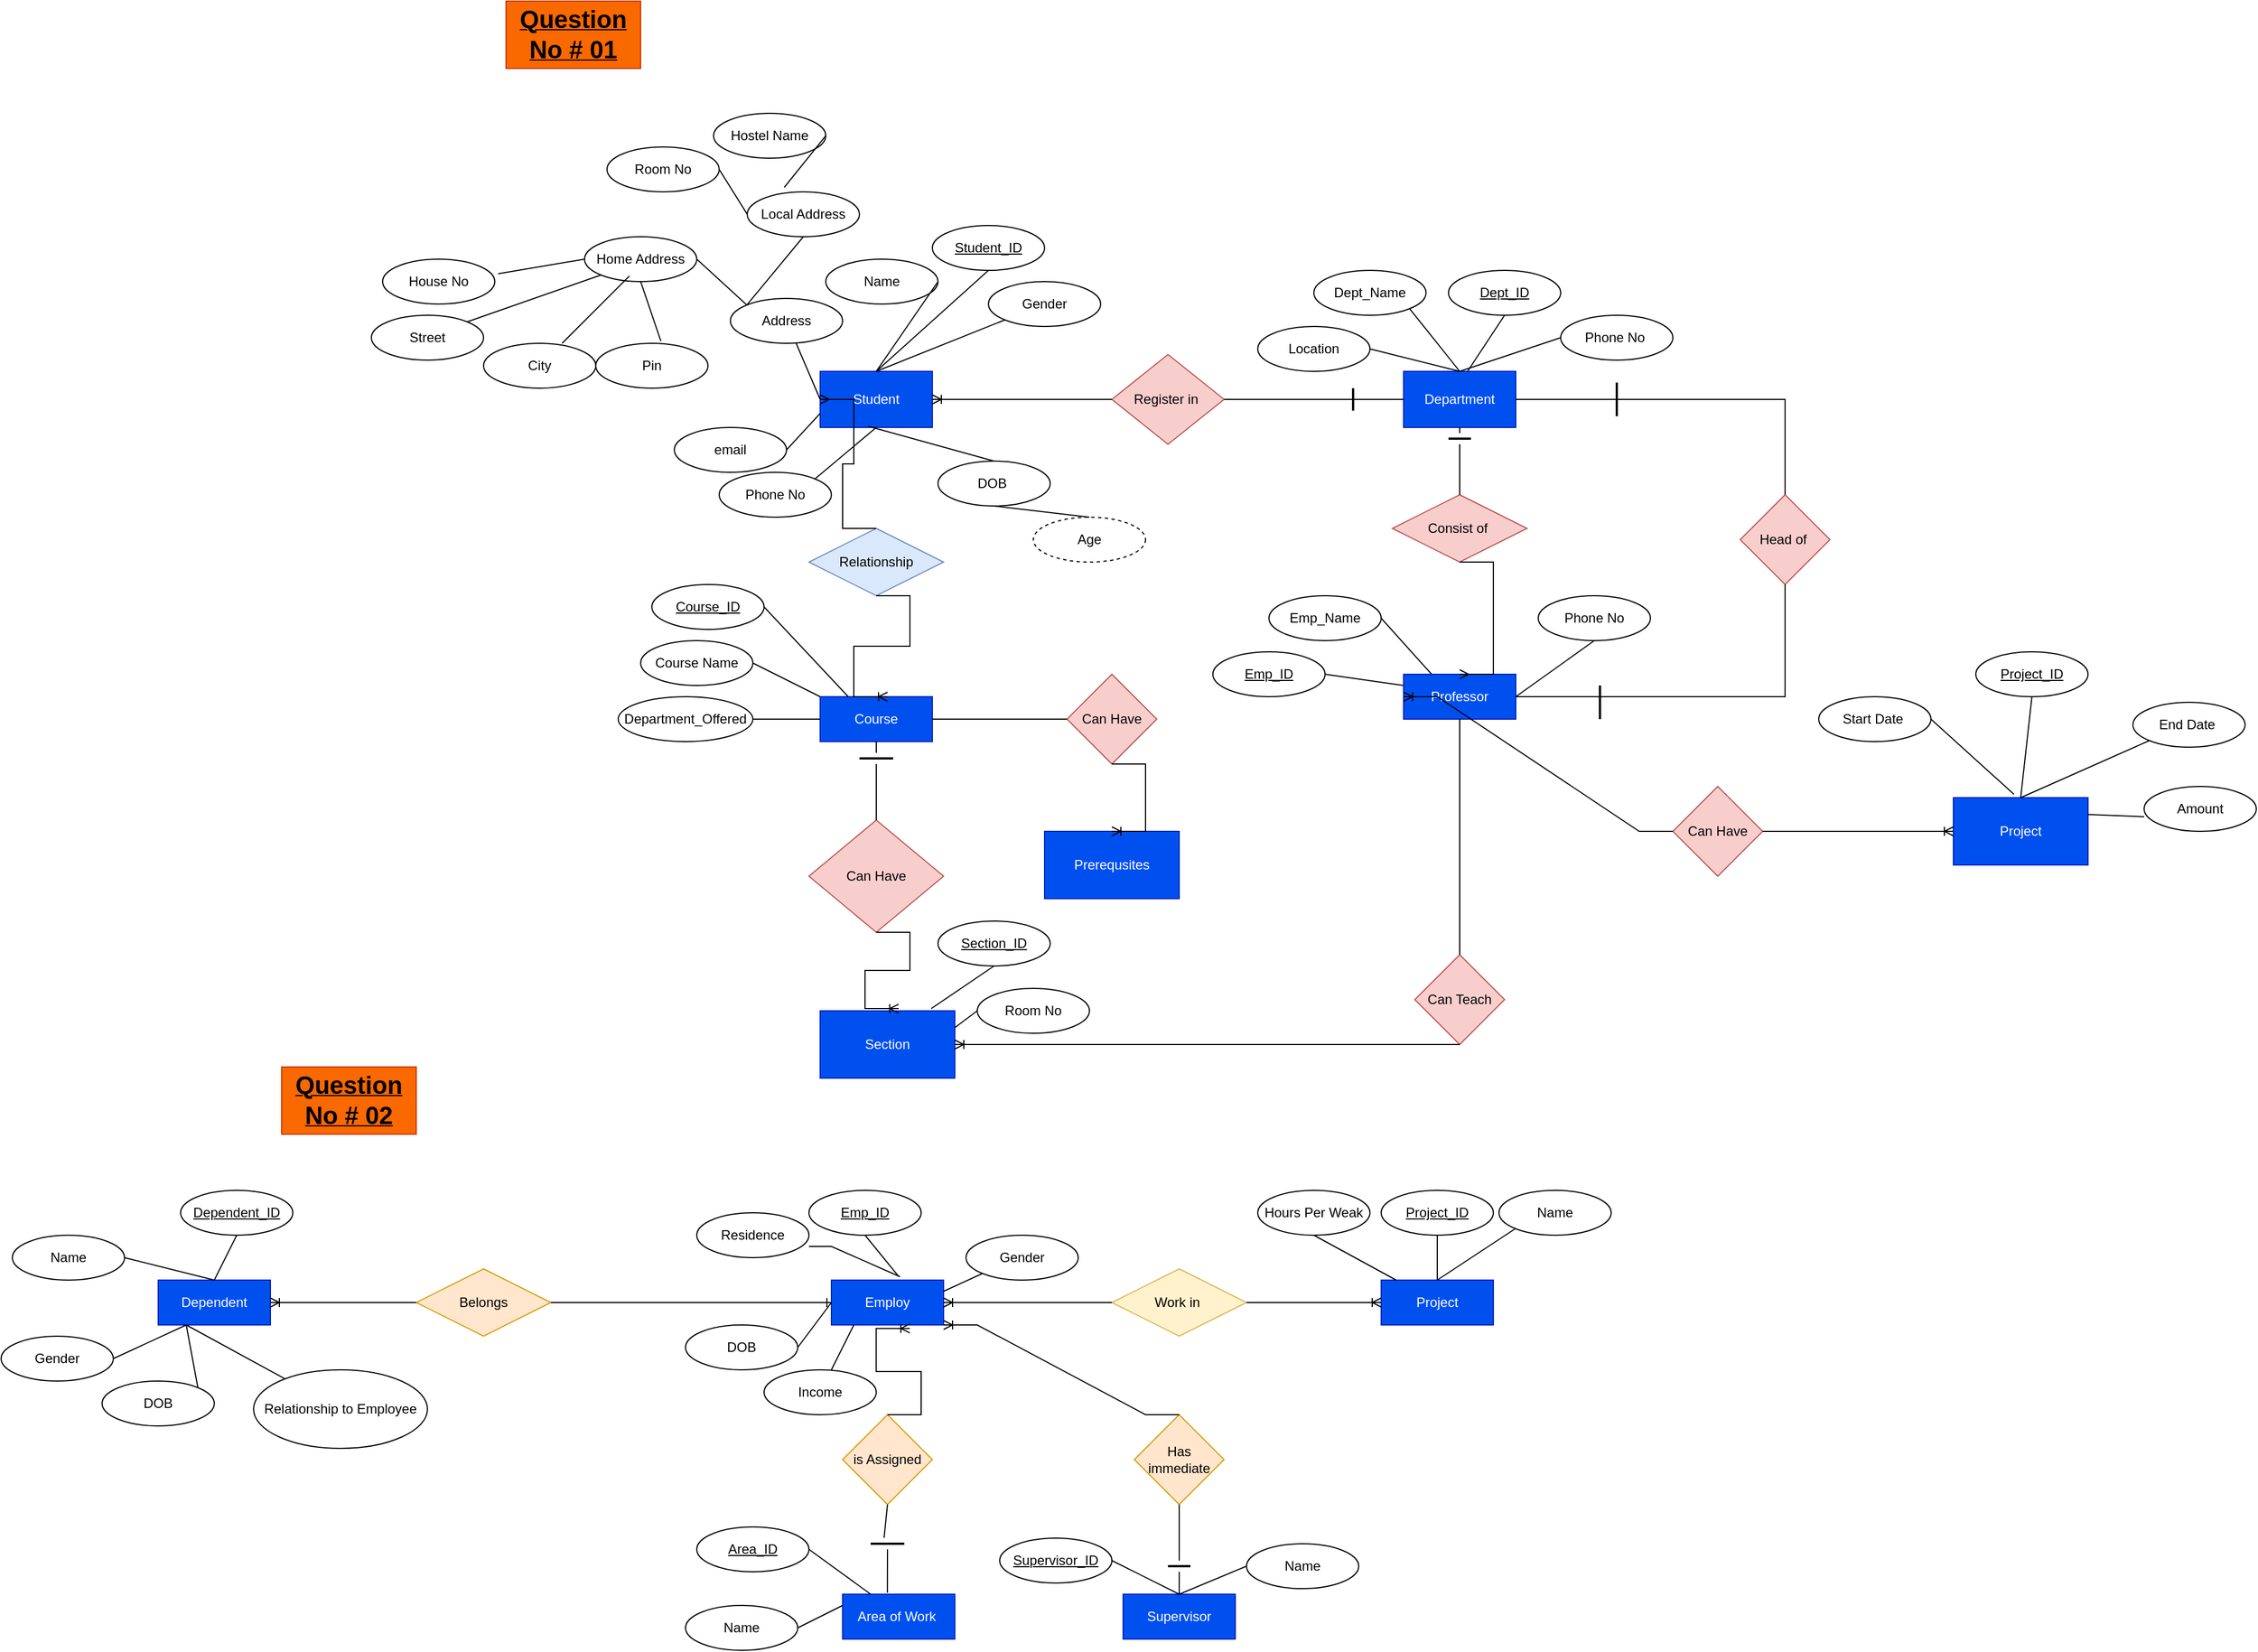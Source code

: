 <mxfile version="24.0.4" type="device">
  <diagram name="Page-1" id="zuoflNrFZ7apGyWUZZ2N">
    <mxGraphModel dx="3482" dy="2280" grid="1" gridSize="10" guides="1" tooltips="1" connect="1" arrows="1" fold="1" page="1" pageScale="1" pageWidth="850" pageHeight="1100" math="0" shadow="0">
      <root>
        <mxCell id="0" />
        <mxCell id="1" parent="0" />
        <mxCell id="QNxF9Y5TahNW1WKbqhld-34" value="Student" style="html=1;dashed=0;whiteSpace=wrap;fillColor=#0050ef;fontColor=#ffffff;strokeColor=#001DBC;" vertex="1" parent="1">
          <mxGeometry x="80" y="190" width="100" height="50" as="geometry" />
        </mxCell>
        <mxCell id="QNxF9Y5TahNW1WKbqhld-35" value="Register in&amp;nbsp;" style="shape=rhombus;html=1;dashed=0;whiteSpace=wrap;perimeter=rhombusPerimeter;fillColor=#f8cecc;strokeColor=#b85450;" vertex="1" parent="1">
          <mxGeometry x="340" y="175" width="100" height="80" as="geometry" />
        </mxCell>
        <mxCell id="QNxF9Y5TahNW1WKbqhld-36" value="Department" style="html=1;dashed=0;whiteSpace=wrap;fillColor=#0050ef;fontColor=#ffffff;strokeColor=#001DBC;" vertex="1" parent="1">
          <mxGeometry x="600" y="190" width="100" height="50" as="geometry" />
        </mxCell>
        <mxCell id="QNxF9Y5TahNW1WKbqhld-40" value="" style="endArrow=none;html=1;rounded=0;exitX=1;exitY=0.5;exitDx=0;exitDy=0;entryX=0;entryY=0.5;entryDx=0;entryDy=0;" edge="1" parent="1" source="QNxF9Y5TahNW1WKbqhld-35" target="QNxF9Y5TahNW1WKbqhld-36">
          <mxGeometry width="50" height="50" relative="1" as="geometry">
            <mxPoint x="400" y="310" as="sourcePoint" />
            <mxPoint x="450" y="260" as="targetPoint" />
          </mxGeometry>
        </mxCell>
        <mxCell id="QNxF9Y5TahNW1WKbqhld-46" value="" style="line;strokeWidth=2;direction=south;html=1;" vertex="1" parent="1">
          <mxGeometry x="550" y="205" width="10" height="20" as="geometry" />
        </mxCell>
        <mxCell id="QNxF9Y5TahNW1WKbqhld-50" value="Student_ID" style="ellipse;whiteSpace=wrap;html=1;align=center;fontStyle=4;" vertex="1" parent="1">
          <mxGeometry x="180" y="60" width="100" height="40" as="geometry" />
        </mxCell>
        <mxCell id="QNxF9Y5TahNW1WKbqhld-51" value="Dept_ID" style="ellipse;whiteSpace=wrap;html=1;align=center;fontStyle=4;" vertex="1" parent="1">
          <mxGeometry x="640" y="100" width="100" height="40" as="geometry" />
        </mxCell>
        <mxCell id="QNxF9Y5TahNW1WKbqhld-52" value="Name" style="ellipse;whiteSpace=wrap;html=1;align=center;" vertex="1" parent="1">
          <mxGeometry x="85" y="90" width="100" height="40" as="geometry" />
        </mxCell>
        <mxCell id="QNxF9Y5TahNW1WKbqhld-53" value="Gender" style="ellipse;whiteSpace=wrap;html=1;align=center;" vertex="1" parent="1">
          <mxGeometry x="230" y="110" width="100" height="40" as="geometry" />
        </mxCell>
        <mxCell id="QNxF9Y5TahNW1WKbqhld-54" value="DOB&amp;nbsp;" style="ellipse;whiteSpace=wrap;html=1;align=center;" vertex="1" parent="1">
          <mxGeometry x="185" y="270" width="100" height="40" as="geometry" />
        </mxCell>
        <mxCell id="QNxF9Y5TahNW1WKbqhld-55" value="Phone No" style="ellipse;whiteSpace=wrap;html=1;align=center;" vertex="1" parent="1">
          <mxGeometry x="-10" y="280" width="100" height="40" as="geometry" />
        </mxCell>
        <mxCell id="QNxF9Y5TahNW1WKbqhld-56" value="Age" style="ellipse;whiteSpace=wrap;html=1;align=center;dashed=1;" vertex="1" parent="1">
          <mxGeometry x="270" y="320" width="100" height="40" as="geometry" />
        </mxCell>
        <mxCell id="QNxF9Y5TahNW1WKbqhld-57" value="email" style="ellipse;whiteSpace=wrap;html=1;align=center;" vertex="1" parent="1">
          <mxGeometry x="-50" y="240" width="100" height="40" as="geometry" />
        </mxCell>
        <mxCell id="QNxF9Y5TahNW1WKbqhld-58" value="Address" style="ellipse;whiteSpace=wrap;html=1;align=center;" vertex="1" parent="1">
          <mxGeometry y="125" width="100" height="40" as="geometry" />
        </mxCell>
        <mxCell id="QNxF9Y5TahNW1WKbqhld-59" value="Home Address" style="ellipse;whiteSpace=wrap;html=1;align=center;" vertex="1" parent="1">
          <mxGeometry x="-130" y="70" width="100" height="40" as="geometry" />
        </mxCell>
        <mxCell id="QNxF9Y5TahNW1WKbqhld-60" value="Local Address" style="ellipse;whiteSpace=wrap;html=1;align=center;" vertex="1" parent="1">
          <mxGeometry x="15" y="30" width="100" height="40" as="geometry" />
        </mxCell>
        <mxCell id="QNxF9Y5TahNW1WKbqhld-61" value="Room No" style="ellipse;whiteSpace=wrap;html=1;align=center;" vertex="1" parent="1">
          <mxGeometry x="-110" y="-10" width="100" height="40" as="geometry" />
        </mxCell>
        <mxCell id="QNxF9Y5TahNW1WKbqhld-62" value="Hostel Name" style="ellipse;whiteSpace=wrap;html=1;align=center;" vertex="1" parent="1">
          <mxGeometry x="-15" y="-40" width="100" height="40" as="geometry" />
        </mxCell>
        <mxCell id="QNxF9Y5TahNW1WKbqhld-63" value="Pin" style="ellipse;whiteSpace=wrap;html=1;align=center;" vertex="1" parent="1">
          <mxGeometry x="-120" y="165" width="100" height="40" as="geometry" />
        </mxCell>
        <mxCell id="QNxF9Y5TahNW1WKbqhld-64" value="City" style="ellipse;whiteSpace=wrap;html=1;align=center;" vertex="1" parent="1">
          <mxGeometry x="-220" y="165" width="100" height="40" as="geometry" />
        </mxCell>
        <mxCell id="QNxF9Y5TahNW1WKbqhld-65" value="Street" style="ellipse;whiteSpace=wrap;html=1;align=center;" vertex="1" parent="1">
          <mxGeometry x="-320" y="140" width="100" height="40" as="geometry" />
        </mxCell>
        <mxCell id="QNxF9Y5TahNW1WKbqhld-66" value="House No" style="ellipse;whiteSpace=wrap;html=1;align=center;" vertex="1" parent="1">
          <mxGeometry x="-310" y="90" width="100" height="40" as="geometry" />
        </mxCell>
        <mxCell id="QNxF9Y5TahNW1WKbqhld-67" value="" style="endArrow=none;html=1;rounded=0;exitX=1;exitY=0.5;exitDx=0;exitDy=0;entryX=0.5;entryY=1;entryDx=0;entryDy=0;" edge="1" parent="1" source="QNxF9Y5TahNW1WKbqhld-97" target="QNxF9Y5TahNW1WKbqhld-103">
          <mxGeometry width="50" height="50" relative="1" as="geometry">
            <mxPoint x="620" y="430" as="sourcePoint" />
            <mxPoint x="670" y="380" as="targetPoint" />
          </mxGeometry>
        </mxCell>
        <mxCell id="QNxF9Y5TahNW1WKbqhld-68" value="" style="endArrow=none;html=1;rounded=0;exitX=1;exitY=0.5;exitDx=0;exitDy=0;entryX=0.25;entryY=0;entryDx=0;entryDy=0;" edge="1" parent="1" source="QNxF9Y5TahNW1WKbqhld-104" target="QNxF9Y5TahNW1WKbqhld-97">
          <mxGeometry width="50" height="50" relative="1" as="geometry">
            <mxPoint x="590" y="430" as="sourcePoint" />
            <mxPoint x="640" y="380" as="targetPoint" />
          </mxGeometry>
        </mxCell>
        <mxCell id="QNxF9Y5TahNW1WKbqhld-69" value="" style="endArrow=none;html=1;rounded=0;exitX=1;exitY=0.5;exitDx=0;exitDy=0;entryX=0;entryY=0.25;entryDx=0;entryDy=0;" edge="1" parent="1" source="QNxF9Y5TahNW1WKbqhld-102" target="QNxF9Y5TahNW1WKbqhld-97">
          <mxGeometry width="50" height="50" relative="1" as="geometry">
            <mxPoint x="10" y="310" as="sourcePoint" />
            <mxPoint x="60" y="260" as="targetPoint" />
          </mxGeometry>
        </mxCell>
        <mxCell id="QNxF9Y5TahNW1WKbqhld-70" value="" style="endArrow=none;html=1;rounded=0;exitX=0.5;exitY=0;exitDx=0;exitDy=0;entryX=0;entryY=0.5;entryDx=0;entryDy=0;" edge="1" parent="1" source="QNxF9Y5TahNW1WKbqhld-36" target="QNxF9Y5TahNW1WKbqhld-95">
          <mxGeometry width="50" height="50" relative="1" as="geometry">
            <mxPoint x="710" y="280" as="sourcePoint" />
            <mxPoint x="760" y="230" as="targetPoint" />
          </mxGeometry>
        </mxCell>
        <mxCell id="QNxF9Y5TahNW1WKbqhld-71" value="" style="endArrow=none;html=1;rounded=0;exitX=1;exitY=0.5;exitDx=0;exitDy=0;entryX=0.5;entryY=0;entryDx=0;entryDy=0;" edge="1" parent="1" source="QNxF9Y5TahNW1WKbqhld-94" target="QNxF9Y5TahNW1WKbqhld-36">
          <mxGeometry width="50" height="50" relative="1" as="geometry">
            <mxPoint x="530" y="305" as="sourcePoint" />
            <mxPoint x="580" y="255" as="targetPoint" />
          </mxGeometry>
        </mxCell>
        <mxCell id="QNxF9Y5TahNW1WKbqhld-72" value="" style="endArrow=none;html=1;rounded=0;exitX=0.5;exitY=1;exitDx=0;exitDy=0;entryX=0.57;entryY=0;entryDx=0;entryDy=0;entryPerimeter=0;" edge="1" parent="1" source="QNxF9Y5TahNW1WKbqhld-51" target="QNxF9Y5TahNW1WKbqhld-36">
          <mxGeometry width="50" height="50" relative="1" as="geometry">
            <mxPoint x="600" y="330" as="sourcePoint" />
            <mxPoint x="650" y="280" as="targetPoint" />
          </mxGeometry>
        </mxCell>
        <mxCell id="QNxF9Y5TahNW1WKbqhld-73" value="" style="endArrow=none;html=1;rounded=0;exitX=1;exitY=1;exitDx=0;exitDy=0;entryX=0.5;entryY=0;entryDx=0;entryDy=0;" edge="1" parent="1" source="QNxF9Y5TahNW1WKbqhld-92" target="QNxF9Y5TahNW1WKbqhld-36">
          <mxGeometry width="50" height="50" relative="1" as="geometry">
            <mxPoint x="560" y="330" as="sourcePoint" />
            <mxPoint x="610" y="280" as="targetPoint" />
          </mxGeometry>
        </mxCell>
        <mxCell id="QNxF9Y5TahNW1WKbqhld-74" value="" style="endArrow=none;html=1;rounded=0;entryX=0;entryY=0;entryDx=0;entryDy=0;exitX=1;exitY=0.5;exitDx=0;exitDy=0;" edge="1" parent="1" source="QNxF9Y5TahNW1WKbqhld-59" target="QNxF9Y5TahNW1WKbqhld-58">
          <mxGeometry width="50" height="50" relative="1" as="geometry">
            <mxPoint x="-130" y="200" as="sourcePoint" />
            <mxPoint x="-80" y="150" as="targetPoint" />
          </mxGeometry>
        </mxCell>
        <mxCell id="QNxF9Y5TahNW1WKbqhld-75" value="" style="endArrow=none;html=1;rounded=0;exitX=0;exitY=0;exitDx=0;exitDy=0;entryX=0.5;entryY=1;entryDx=0;entryDy=0;" edge="1" parent="1" source="QNxF9Y5TahNW1WKbqhld-58" target="QNxF9Y5TahNW1WKbqhld-60">
          <mxGeometry width="50" height="50" relative="1" as="geometry">
            <mxPoint x="-80" y="160" as="sourcePoint" />
            <mxPoint x="-30" y="110" as="targetPoint" />
          </mxGeometry>
        </mxCell>
        <mxCell id="QNxF9Y5TahNW1WKbqhld-76" value="" style="endArrow=none;html=1;rounded=0;exitX=1;exitY=0.5;exitDx=0;exitDy=0;entryX=0.33;entryY=-0.1;entryDx=0;entryDy=0;entryPerimeter=0;" edge="1" parent="1" source="QNxF9Y5TahNW1WKbqhld-62" target="QNxF9Y5TahNW1WKbqhld-60">
          <mxGeometry width="50" height="50" relative="1" as="geometry">
            <mxPoint x="-165" y="95" as="sourcePoint" />
            <mxPoint x="-115" y="45" as="targetPoint" />
          </mxGeometry>
        </mxCell>
        <mxCell id="QNxF9Y5TahNW1WKbqhld-77" value="" style="endArrow=none;html=1;rounded=0;exitX=1;exitY=0.5;exitDx=0;exitDy=0;entryX=0;entryY=0.5;entryDx=0;entryDy=0;" edge="1" parent="1" source="QNxF9Y5TahNW1WKbqhld-61" target="QNxF9Y5TahNW1WKbqhld-60">
          <mxGeometry width="50" height="50" relative="1" as="geometry">
            <mxPoint x="10" y="310" as="sourcePoint" />
            <mxPoint x="60" y="260" as="targetPoint" />
          </mxGeometry>
        </mxCell>
        <mxCell id="QNxF9Y5TahNW1WKbqhld-78" value="" style="endArrow=none;html=1;rounded=0;exitX=1.03;exitY=0.325;exitDx=0;exitDy=0;exitPerimeter=0;entryX=0;entryY=0.5;entryDx=0;entryDy=0;" edge="1" parent="1" source="QNxF9Y5TahNW1WKbqhld-66" target="QNxF9Y5TahNW1WKbqhld-59">
          <mxGeometry width="50" height="50" relative="1" as="geometry">
            <mxPoint x="-230" y="220" as="sourcePoint" />
            <mxPoint x="-180" y="170" as="targetPoint" />
          </mxGeometry>
        </mxCell>
        <mxCell id="QNxF9Y5TahNW1WKbqhld-79" value="" style="endArrow=none;html=1;rounded=0;entryX=0;entryY=1;entryDx=0;entryDy=0;exitX=1;exitY=0;exitDx=0;exitDy=0;" edge="1" parent="1" source="QNxF9Y5TahNW1WKbqhld-65" target="QNxF9Y5TahNW1WKbqhld-59">
          <mxGeometry width="50" height="50" relative="1" as="geometry">
            <mxPoint x="-240" y="280" as="sourcePoint" />
            <mxPoint x="60" y="260" as="targetPoint" />
          </mxGeometry>
        </mxCell>
        <mxCell id="QNxF9Y5TahNW1WKbqhld-80" value="" style="endArrow=none;html=1;rounded=0;exitX=0.7;exitY=0;exitDx=0;exitDy=0;exitPerimeter=0;entryX=0.4;entryY=0.875;entryDx=0;entryDy=0;entryPerimeter=0;" edge="1" parent="1" source="QNxF9Y5TahNW1WKbqhld-64" target="QNxF9Y5TahNW1WKbqhld-59">
          <mxGeometry width="50" height="50" relative="1" as="geometry">
            <mxPoint x="-210" y="290" as="sourcePoint" />
            <mxPoint x="-160" y="240" as="targetPoint" />
          </mxGeometry>
        </mxCell>
        <mxCell id="QNxF9Y5TahNW1WKbqhld-81" value="" style="endArrow=none;html=1;rounded=0;exitX=0.58;exitY=-0.05;exitDx=0;exitDy=0;exitPerimeter=0;entryX=0.5;entryY=1;entryDx=0;entryDy=0;" edge="1" parent="1" source="QNxF9Y5TahNW1WKbqhld-63" target="QNxF9Y5TahNW1WKbqhld-59">
          <mxGeometry width="50" height="50" relative="1" as="geometry">
            <mxPoint x="-120" y="305" as="sourcePoint" />
            <mxPoint x="-70" y="255" as="targetPoint" />
          </mxGeometry>
        </mxCell>
        <mxCell id="QNxF9Y5TahNW1WKbqhld-82" value="" style="endArrow=none;html=1;rounded=0;entryX=0.5;entryY=0;entryDx=0;entryDy=0;exitX=0.5;exitY=1;exitDx=0;exitDy=0;" edge="1" parent="1" source="QNxF9Y5TahNW1WKbqhld-54" target="QNxF9Y5TahNW1WKbqhld-56">
          <mxGeometry width="50" height="50" relative="1" as="geometry">
            <mxPoint x="105" y="390" as="sourcePoint" />
            <mxPoint x="155" y="340" as="targetPoint" />
          </mxGeometry>
        </mxCell>
        <mxCell id="QNxF9Y5TahNW1WKbqhld-83" value="" style="endArrow=none;html=1;rounded=0;entryX=0.5;entryY=0;entryDx=0;entryDy=0;exitX=0.43;exitY=0.98;exitDx=0;exitDy=0;exitPerimeter=0;" edge="1" parent="1" source="QNxF9Y5TahNW1WKbqhld-34" target="QNxF9Y5TahNW1WKbqhld-54">
          <mxGeometry width="50" height="50" relative="1" as="geometry">
            <mxPoint x="100" y="370" as="sourcePoint" />
            <mxPoint x="150" y="320" as="targetPoint" />
          </mxGeometry>
        </mxCell>
        <mxCell id="QNxF9Y5TahNW1WKbqhld-84" value="" style="endArrow=none;html=1;rounded=0;exitX=0.5;exitY=0;exitDx=0;exitDy=0;entryX=0;entryY=1;entryDx=0;entryDy=0;" edge="1" parent="1" source="QNxF9Y5TahNW1WKbqhld-34" target="QNxF9Y5TahNW1WKbqhld-53">
          <mxGeometry width="50" height="50" relative="1" as="geometry">
            <mxPoint x="140" y="160" as="sourcePoint" />
            <mxPoint x="190" y="110" as="targetPoint" />
          </mxGeometry>
        </mxCell>
        <mxCell id="QNxF9Y5TahNW1WKbqhld-85" value="" style="endArrow=none;html=1;rounded=0;exitX=0.5;exitY=0;exitDx=0;exitDy=0;entryX=0.5;entryY=1;entryDx=0;entryDy=0;" edge="1" parent="1" source="QNxF9Y5TahNW1WKbqhld-34" target="QNxF9Y5TahNW1WKbqhld-50">
          <mxGeometry width="50" height="50" relative="1" as="geometry">
            <mxPoint x="130" y="170" as="sourcePoint" />
            <mxPoint x="180" y="120" as="targetPoint" />
          </mxGeometry>
        </mxCell>
        <mxCell id="QNxF9Y5TahNW1WKbqhld-86" value="" style="endArrow=none;html=1;rounded=0;exitX=1;exitY=0.5;exitDx=0;exitDy=0;entryX=0.5;entryY=0;entryDx=0;entryDy=0;" edge="1" parent="1" source="QNxF9Y5TahNW1WKbqhld-52" target="QNxF9Y5TahNW1WKbqhld-34">
          <mxGeometry width="50" height="50" relative="1" as="geometry">
            <mxPoint x="100" y="175" as="sourcePoint" />
            <mxPoint x="150" y="125" as="targetPoint" />
          </mxGeometry>
        </mxCell>
        <mxCell id="QNxF9Y5TahNW1WKbqhld-87" value="" style="endArrow=none;html=1;rounded=0;exitX=1;exitY=0;exitDx=0;exitDy=0;entryX=0.5;entryY=1;entryDx=0;entryDy=0;" edge="1" parent="1" source="QNxF9Y5TahNW1WKbqhld-55" target="QNxF9Y5TahNW1WKbqhld-34">
          <mxGeometry width="50" height="50" relative="1" as="geometry">
            <mxPoint x="105" y="320" as="sourcePoint" />
            <mxPoint x="155" y="270" as="targetPoint" />
          </mxGeometry>
        </mxCell>
        <mxCell id="QNxF9Y5TahNW1WKbqhld-88" value="" style="endArrow=none;html=1;rounded=0;entryX=0;entryY=0.75;entryDx=0;entryDy=0;exitX=1;exitY=0.5;exitDx=0;exitDy=0;" edge="1" parent="1" source="QNxF9Y5TahNW1WKbqhld-57" target="QNxF9Y5TahNW1WKbqhld-34">
          <mxGeometry width="50" height="50" relative="1" as="geometry">
            <mxPoint x="10" y="290" as="sourcePoint" />
            <mxPoint x="60" y="240" as="targetPoint" />
          </mxGeometry>
        </mxCell>
        <mxCell id="QNxF9Y5TahNW1WKbqhld-89" value="" style="endArrow=none;html=1;rounded=0;entryX=0;entryY=0.5;entryDx=0;entryDy=0;" edge="1" parent="1" source="QNxF9Y5TahNW1WKbqhld-58" target="QNxF9Y5TahNW1WKbqhld-34">
          <mxGeometry width="50" height="50" relative="1" as="geometry">
            <mxPoint x="5" y="270" as="sourcePoint" />
            <mxPoint x="55" y="220" as="targetPoint" />
          </mxGeometry>
        </mxCell>
        <mxCell id="QNxF9Y5TahNW1WKbqhld-92" value="Dept_Name" style="ellipse;whiteSpace=wrap;html=1;align=center;" vertex="1" parent="1">
          <mxGeometry x="520" y="100" width="100" height="40" as="geometry" />
        </mxCell>
        <mxCell id="QNxF9Y5TahNW1WKbqhld-93" value="" style="edgeStyle=entityRelationEdgeStyle;fontSize=12;html=1;endArrow=ERoneToMany;rounded=0;entryX=1;entryY=0.5;entryDx=0;entryDy=0;exitX=0;exitY=0.5;exitDx=0;exitDy=0;" edge="1" parent="1" source="QNxF9Y5TahNW1WKbqhld-35" target="QNxF9Y5TahNW1WKbqhld-34">
          <mxGeometry width="100" height="100" relative="1" as="geometry">
            <mxPoint x="350" y="340" as="sourcePoint" />
            <mxPoint x="450" y="240" as="targetPoint" />
          </mxGeometry>
        </mxCell>
        <mxCell id="QNxF9Y5TahNW1WKbqhld-94" value="Location" style="ellipse;whiteSpace=wrap;html=1;align=center;" vertex="1" parent="1">
          <mxGeometry x="470" y="150" width="100" height="40" as="geometry" />
        </mxCell>
        <mxCell id="QNxF9Y5TahNW1WKbqhld-95" value="Phone No&amp;nbsp;" style="ellipse;whiteSpace=wrap;html=1;align=center;" vertex="1" parent="1">
          <mxGeometry x="740" y="140" width="100" height="40" as="geometry" />
        </mxCell>
        <mxCell id="QNxF9Y5TahNW1WKbqhld-96" value="Consist of&amp;nbsp;" style="shape=rhombus;perimeter=rhombusPerimeter;whiteSpace=wrap;html=1;align=center;fillColor=#f8cecc;strokeColor=#b85450;" vertex="1" parent="1">
          <mxGeometry x="590" y="300" width="120" height="60" as="geometry" />
        </mxCell>
        <mxCell id="QNxF9Y5TahNW1WKbqhld-97" value="Professor" style="whiteSpace=wrap;html=1;align=center;fillColor=#0050ef;fontColor=#ffffff;strokeColor=#001DBC;" vertex="1" parent="1">
          <mxGeometry x="600" y="460" width="100" height="40" as="geometry" />
        </mxCell>
        <mxCell id="QNxF9Y5TahNW1WKbqhld-98" value="" style="edgeStyle=entityRelationEdgeStyle;fontSize=12;html=1;endArrow=ERmany;rounded=0;exitX=0.5;exitY=1;exitDx=0;exitDy=0;entryX=0.5;entryY=0;entryDx=0;entryDy=0;" edge="1" parent="1" source="QNxF9Y5TahNW1WKbqhld-96" target="QNxF9Y5TahNW1WKbqhld-97">
          <mxGeometry width="100" height="100" relative="1" as="geometry">
            <mxPoint x="350" y="340" as="sourcePoint" />
            <mxPoint x="450" y="240" as="targetPoint" />
          </mxGeometry>
        </mxCell>
        <mxCell id="QNxF9Y5TahNW1WKbqhld-99" value="" style="endArrow=none;html=1;rounded=0;exitX=0.5;exitY=0;exitDx=0;exitDy=0;entryX=0.5;entryY=1;entryDx=0;entryDy=0;" edge="1" parent="1" source="QNxF9Y5TahNW1WKbqhld-100" target="QNxF9Y5TahNW1WKbqhld-36">
          <mxGeometry width="50" height="50" relative="1" as="geometry">
            <mxPoint x="370" y="310" as="sourcePoint" />
            <mxPoint x="420" y="260" as="targetPoint" />
          </mxGeometry>
        </mxCell>
        <mxCell id="QNxF9Y5TahNW1WKbqhld-101" value="" style="endArrow=none;html=1;rounded=0;exitX=0.5;exitY=0;exitDx=0;exitDy=0;entryX=0.5;entryY=1;entryDx=0;entryDy=0;" edge="1" parent="1" source="QNxF9Y5TahNW1WKbqhld-96" target="QNxF9Y5TahNW1WKbqhld-100">
          <mxGeometry width="50" height="50" relative="1" as="geometry">
            <mxPoint x="650" y="300" as="sourcePoint" />
            <mxPoint x="650" y="240" as="targetPoint" />
          </mxGeometry>
        </mxCell>
        <mxCell id="QNxF9Y5TahNW1WKbqhld-100" value="" style="line;strokeWidth=2;html=1;" vertex="1" parent="1">
          <mxGeometry x="640" y="245" width="20" height="10" as="geometry" />
        </mxCell>
        <mxCell id="QNxF9Y5TahNW1WKbqhld-102" value="Emp_ID" style="ellipse;whiteSpace=wrap;html=1;align=center;fontStyle=4;" vertex="1" parent="1">
          <mxGeometry x="430" y="440" width="100" height="40" as="geometry" />
        </mxCell>
        <mxCell id="QNxF9Y5TahNW1WKbqhld-103" value="Phone No" style="ellipse;whiteSpace=wrap;html=1;align=center;" vertex="1" parent="1">
          <mxGeometry x="720" y="390" width="100" height="40" as="geometry" />
        </mxCell>
        <mxCell id="QNxF9Y5TahNW1WKbqhld-104" value="Emp_Name" style="ellipse;whiteSpace=wrap;html=1;align=center;" vertex="1" parent="1">
          <mxGeometry x="480" y="390" width="100" height="40" as="geometry" />
        </mxCell>
        <mxCell id="QNxF9Y5TahNW1WKbqhld-105" value="Relationship" style="shape=rhombus;perimeter=rhombusPerimeter;whiteSpace=wrap;html=1;align=center;fillColor=#dae8fc;strokeColor=#6c8ebf;" vertex="1" parent="1">
          <mxGeometry x="70" y="330" width="120" height="60" as="geometry" />
        </mxCell>
        <mxCell id="QNxF9Y5TahNW1WKbqhld-106" value="Course" style="whiteSpace=wrap;html=1;align=center;fillColor=#0050ef;fontColor=#ffffff;strokeColor=#001DBC;" vertex="1" parent="1">
          <mxGeometry x="80" y="480" width="100" height="40" as="geometry" />
        </mxCell>
        <mxCell id="QNxF9Y5TahNW1WKbqhld-108" value="" style="edgeStyle=entityRelationEdgeStyle;fontSize=12;html=1;endArrow=ERoneToMany;rounded=0;entryX=0.6;entryY=0;entryDx=0;entryDy=0;entryPerimeter=0;exitX=0.5;exitY=1;exitDx=0;exitDy=0;" edge="1" parent="1" source="QNxF9Y5TahNW1WKbqhld-105" target="QNxF9Y5TahNW1WKbqhld-106">
          <mxGeometry width="100" height="100" relative="1" as="geometry">
            <mxPoint x="-10" y="340" as="sourcePoint" />
            <mxPoint x="90" y="240" as="targetPoint" />
          </mxGeometry>
        </mxCell>
        <mxCell id="QNxF9Y5TahNW1WKbqhld-109" value="" style="edgeStyle=entityRelationEdgeStyle;fontSize=12;html=1;endArrow=ERmany;rounded=0;exitX=0.5;exitY=0;exitDx=0;exitDy=0;entryX=0;entryY=0.5;entryDx=0;entryDy=0;" edge="1" parent="1" source="QNxF9Y5TahNW1WKbqhld-105" target="QNxF9Y5TahNW1WKbqhld-34">
          <mxGeometry width="100" height="100" relative="1" as="geometry">
            <mxPoint x="-10" y="340" as="sourcePoint" />
            <mxPoint x="90" y="240" as="targetPoint" />
          </mxGeometry>
        </mxCell>
        <mxCell id="QNxF9Y5TahNW1WKbqhld-110" value="Course_ID" style="ellipse;whiteSpace=wrap;html=1;align=center;fontStyle=4;" vertex="1" parent="1">
          <mxGeometry x="-70" y="380" width="100" height="40" as="geometry" />
        </mxCell>
        <mxCell id="QNxF9Y5TahNW1WKbqhld-111" value="Course Name" style="ellipse;whiteSpace=wrap;html=1;align=center;" vertex="1" parent="1">
          <mxGeometry x="-80" y="430" width="100" height="40" as="geometry" />
        </mxCell>
        <mxCell id="QNxF9Y5TahNW1WKbqhld-112" value="Department_Offered" style="ellipse;whiteSpace=wrap;html=1;align=center;" vertex="1" parent="1">
          <mxGeometry x="-100" y="480" width="120" height="40" as="geometry" />
        </mxCell>
        <mxCell id="QNxF9Y5TahNW1WKbqhld-113" value="" style="endArrow=none;html=1;rounded=0;exitX=1;exitY=0.5;exitDx=0;exitDy=0;entryX=0;entryY=0.5;entryDx=0;entryDy=0;" edge="1" parent="1" source="QNxF9Y5TahNW1WKbqhld-112" target="QNxF9Y5TahNW1WKbqhld-106">
          <mxGeometry width="50" height="50" relative="1" as="geometry">
            <mxPoint x="50" y="430" as="sourcePoint" />
            <mxPoint x="100" y="380" as="targetPoint" />
          </mxGeometry>
        </mxCell>
        <mxCell id="QNxF9Y5TahNW1WKbqhld-114" value="" style="endArrow=none;html=1;rounded=0;exitX=1;exitY=0.5;exitDx=0;exitDy=0;entryX=0;entryY=0;entryDx=0;entryDy=0;" edge="1" parent="1" source="QNxF9Y5TahNW1WKbqhld-111" target="QNxF9Y5TahNW1WKbqhld-106">
          <mxGeometry width="50" height="50" relative="1" as="geometry">
            <mxPoint x="40" y="450" as="sourcePoint" />
            <mxPoint x="90" y="400" as="targetPoint" />
          </mxGeometry>
        </mxCell>
        <mxCell id="QNxF9Y5TahNW1WKbqhld-115" value="" style="endArrow=none;html=1;rounded=0;exitX=0.25;exitY=0;exitDx=0;exitDy=0;entryX=1;entryY=0.5;entryDx=0;entryDy=0;" edge="1" parent="1" source="QNxF9Y5TahNW1WKbqhld-106" target="QNxF9Y5TahNW1WKbqhld-110">
          <mxGeometry width="50" height="50" relative="1" as="geometry">
            <mxPoint x="20" y="340" as="sourcePoint" />
            <mxPoint x="70" y="290" as="targetPoint" />
          </mxGeometry>
        </mxCell>
        <mxCell id="QNxF9Y5TahNW1WKbqhld-116" value="Can Have" style="rhombus;whiteSpace=wrap;html=1;fillColor=#f8cecc;strokeColor=#b85450;" vertex="1" parent="1">
          <mxGeometry x="70" y="590" width="120" height="100" as="geometry" />
        </mxCell>
        <mxCell id="QNxF9Y5TahNW1WKbqhld-117" value="Section" style="rounded=0;whiteSpace=wrap;html=1;fillColor=#0050ef;fontColor=#ffffff;strokeColor=#001DBC;" vertex="1" parent="1">
          <mxGeometry x="80" y="760" width="120" height="60" as="geometry" />
        </mxCell>
        <mxCell id="QNxF9Y5TahNW1WKbqhld-118" value="" style="endArrow=none;html=1;rounded=0;exitX=0.5;exitY=0;exitDx=0;exitDy=0;entryX=0.5;entryY=1;entryDx=0;entryDy=0;" edge="1" parent="1" source="QNxF9Y5TahNW1WKbqhld-120" target="QNxF9Y5TahNW1WKbqhld-106">
          <mxGeometry width="50" height="50" relative="1" as="geometry">
            <mxPoint x="20" y="540" as="sourcePoint" />
            <mxPoint x="70" y="490" as="targetPoint" />
          </mxGeometry>
        </mxCell>
        <mxCell id="QNxF9Y5TahNW1WKbqhld-119" value="" style="edgeStyle=entityRelationEdgeStyle;fontSize=12;html=1;endArrow=ERoneToMany;rounded=0;entryX=0.583;entryY=-0.033;entryDx=0;entryDy=0;entryPerimeter=0;exitX=0.5;exitY=1;exitDx=0;exitDy=0;" edge="1" parent="1" source="QNxF9Y5TahNW1WKbqhld-116" target="QNxF9Y5TahNW1WKbqhld-117">
          <mxGeometry width="100" height="100" relative="1" as="geometry">
            <mxPoint x="-10" y="570" as="sourcePoint" />
            <mxPoint x="90" y="470" as="targetPoint" />
          </mxGeometry>
        </mxCell>
        <mxCell id="QNxF9Y5TahNW1WKbqhld-121" value="" style="endArrow=none;html=1;rounded=0;exitX=0.5;exitY=0;exitDx=0;exitDy=0;entryX=0.5;entryY=1;entryDx=0;entryDy=0;" edge="1" parent="1" source="QNxF9Y5TahNW1WKbqhld-116" target="QNxF9Y5TahNW1WKbqhld-120">
          <mxGeometry width="50" height="50" relative="1" as="geometry">
            <mxPoint x="130" y="590" as="sourcePoint" />
            <mxPoint x="130" y="520" as="targetPoint" />
          </mxGeometry>
        </mxCell>
        <mxCell id="QNxF9Y5TahNW1WKbqhld-120" value="" style="line;strokeWidth=2;html=1;" vertex="1" parent="1">
          <mxGeometry x="115" y="530" width="30" height="10" as="geometry" />
        </mxCell>
        <mxCell id="QNxF9Y5TahNW1WKbqhld-123" value="Room No" style="ellipse;whiteSpace=wrap;html=1;align=center;" vertex="1" parent="1">
          <mxGeometry x="220" y="740" width="100" height="40" as="geometry" />
        </mxCell>
        <mxCell id="QNxF9Y5TahNW1WKbqhld-124" value="Section_ID" style="ellipse;whiteSpace=wrap;html=1;align=center;fontStyle=4;" vertex="1" parent="1">
          <mxGeometry x="185" y="680" width="100" height="40" as="geometry" />
        </mxCell>
        <mxCell id="QNxF9Y5TahNW1WKbqhld-125" value="" style="endArrow=none;html=1;rounded=0;entryX=0;entryY=0.5;entryDx=0;entryDy=0;exitX=1;exitY=0.25;exitDx=0;exitDy=0;" edge="1" parent="1" source="QNxF9Y5TahNW1WKbqhld-117" target="QNxF9Y5TahNW1WKbqhld-123">
          <mxGeometry width="50" height="50" relative="1" as="geometry">
            <mxPoint x="20" y="740" as="sourcePoint" />
            <mxPoint x="70" y="690" as="targetPoint" />
          </mxGeometry>
        </mxCell>
        <mxCell id="QNxF9Y5TahNW1WKbqhld-126" value="" style="endArrow=none;html=1;rounded=0;exitX=0.5;exitY=1;exitDx=0;exitDy=0;entryX=0.825;entryY=-0.033;entryDx=0;entryDy=0;entryPerimeter=0;" edge="1" parent="1" source="QNxF9Y5TahNW1WKbqhld-124" target="QNxF9Y5TahNW1WKbqhld-117">
          <mxGeometry width="50" height="50" relative="1" as="geometry">
            <mxPoint x="20" y="740" as="sourcePoint" />
            <mxPoint x="70" y="690" as="targetPoint" />
          </mxGeometry>
        </mxCell>
        <mxCell id="QNxF9Y5TahNW1WKbqhld-127" style="edgeStyle=orthogonalEdgeStyle;rounded=0;orthogonalLoop=1;jettySize=auto;html=1;exitX=0.5;exitY=1;exitDx=0;exitDy=0;" edge="1" parent="1" source="QNxF9Y5TahNW1WKbqhld-58" target="QNxF9Y5TahNW1WKbqhld-58">
          <mxGeometry relative="1" as="geometry" />
        </mxCell>
        <mxCell id="QNxF9Y5TahNW1WKbqhld-128" value="Head of&amp;nbsp;" style="rhombus;whiteSpace=wrap;html=1;fillColor=#f8cecc;strokeColor=#b85450;" vertex="1" parent="1">
          <mxGeometry x="900" y="300" width="80" height="80" as="geometry" />
        </mxCell>
        <mxCell id="QNxF9Y5TahNW1WKbqhld-129" value="" style="endArrow=none;html=1;rounded=0;exitX=0.5;exitY=0;exitDx=0;exitDy=0;entryX=1;entryY=0.5;entryDx=0;entryDy=0;" edge="1" parent="1" source="QNxF9Y5TahNW1WKbqhld-128" target="QNxF9Y5TahNW1WKbqhld-36">
          <mxGeometry width="50" height="50" relative="1" as="geometry">
            <mxPoint x="630" y="250" as="sourcePoint" />
            <mxPoint x="680" y="200" as="targetPoint" />
            <Array as="points">
              <mxPoint x="940" y="215" />
            </Array>
          </mxGeometry>
        </mxCell>
        <mxCell id="QNxF9Y5TahNW1WKbqhld-130" value="" style="endArrow=none;html=1;rounded=0;exitX=1;exitY=0.5;exitDx=0;exitDy=0;entryX=0.5;entryY=1;entryDx=0;entryDy=0;" edge="1" parent="1" source="QNxF9Y5TahNW1WKbqhld-97" target="QNxF9Y5TahNW1WKbqhld-128">
          <mxGeometry width="50" height="50" relative="1" as="geometry">
            <mxPoint x="630" y="430" as="sourcePoint" />
            <mxPoint x="680" y="380" as="targetPoint" />
            <Array as="points">
              <mxPoint x="940" y="480" />
            </Array>
          </mxGeometry>
        </mxCell>
        <mxCell id="QNxF9Y5TahNW1WKbqhld-133" value="" style="line;strokeWidth=2;direction=south;html=1;" vertex="1" parent="1">
          <mxGeometry x="770" y="470" width="10" height="30" as="geometry" />
        </mxCell>
        <mxCell id="QNxF9Y5TahNW1WKbqhld-134" value="" style="line;strokeWidth=2;direction=south;html=1;" vertex="1" parent="1">
          <mxGeometry x="785" y="200" width="10" height="30" as="geometry" />
        </mxCell>
        <mxCell id="QNxF9Y5TahNW1WKbqhld-138" value="Can Teach" style="rhombus;whiteSpace=wrap;html=1;fillColor=#f8cecc;strokeColor=#b85450;" vertex="1" parent="1">
          <mxGeometry x="610" y="710" width="80" height="80" as="geometry" />
        </mxCell>
        <mxCell id="QNxF9Y5TahNW1WKbqhld-139" value="" style="endArrow=none;html=1;rounded=0;exitX=0.5;exitY=0;exitDx=0;exitDy=0;entryX=0.5;entryY=1;entryDx=0;entryDy=0;" edge="1" parent="1" source="QNxF9Y5TahNW1WKbqhld-138" target="QNxF9Y5TahNW1WKbqhld-97">
          <mxGeometry width="50" height="50" relative="1" as="geometry">
            <mxPoint x="410" y="530" as="sourcePoint" />
            <mxPoint x="460" y="480" as="targetPoint" />
          </mxGeometry>
        </mxCell>
        <mxCell id="QNxF9Y5TahNW1WKbqhld-140" value="" style="edgeStyle=entityRelationEdgeStyle;fontSize=12;html=1;endArrow=ERoneToMany;rounded=0;entryX=1;entryY=0.5;entryDx=0;entryDy=0;exitX=0.5;exitY=1;exitDx=0;exitDy=0;" edge="1" parent="1" source="QNxF9Y5TahNW1WKbqhld-138" target="QNxF9Y5TahNW1WKbqhld-117">
          <mxGeometry width="100" height="100" relative="1" as="geometry">
            <mxPoint x="390" y="700" as="sourcePoint" />
            <mxPoint x="490" y="600" as="targetPoint" />
            <Array as="points">
              <mxPoint x="430" y="800" />
              <mxPoint x="430" y="790" />
            </Array>
          </mxGeometry>
        </mxCell>
        <mxCell id="QNxF9Y5TahNW1WKbqhld-141" value="Can Have" style="rhombus;whiteSpace=wrap;html=1;fillColor=#f8cecc;strokeColor=#b85450;" vertex="1" parent="1">
          <mxGeometry x="300" y="460" width="80" height="80" as="geometry" />
        </mxCell>
        <mxCell id="QNxF9Y5TahNW1WKbqhld-142" value="Prerequsites" style="rounded=0;whiteSpace=wrap;html=1;fillColor=#0050ef;fontColor=#ffffff;strokeColor=#001DBC;" vertex="1" parent="1">
          <mxGeometry x="280" y="600" width="120" height="60" as="geometry" />
        </mxCell>
        <mxCell id="QNxF9Y5TahNW1WKbqhld-143" value="" style="endArrow=none;html=1;rounded=0;exitX=1;exitY=0.5;exitDx=0;exitDy=0;entryX=0;entryY=0.5;entryDx=0;entryDy=0;" edge="1" parent="1" source="QNxF9Y5TahNW1WKbqhld-106" target="QNxF9Y5TahNW1WKbqhld-141">
          <mxGeometry width="50" height="50" relative="1" as="geometry">
            <mxPoint x="240" y="510" as="sourcePoint" />
            <mxPoint x="290" y="460" as="targetPoint" />
          </mxGeometry>
        </mxCell>
        <mxCell id="QNxF9Y5TahNW1WKbqhld-144" value="" style="edgeStyle=entityRelationEdgeStyle;fontSize=12;html=1;endArrow=ERoneToMany;rounded=0;entryX=0.5;entryY=0;entryDx=0;entryDy=0;exitX=0.5;exitY=1;exitDx=0;exitDy=0;" edge="1" parent="1" source="QNxF9Y5TahNW1WKbqhld-141" target="QNxF9Y5TahNW1WKbqhld-142">
          <mxGeometry width="100" height="100" relative="1" as="geometry">
            <mxPoint x="210" y="540" as="sourcePoint" />
            <mxPoint x="310" y="440" as="targetPoint" />
          </mxGeometry>
        </mxCell>
        <mxCell id="QNxF9Y5TahNW1WKbqhld-146" value="Can Have" style="rhombus;whiteSpace=wrap;html=1;fillColor=#f8cecc;strokeColor=#b85450;" vertex="1" parent="1">
          <mxGeometry x="840" y="560" width="80" height="80" as="geometry" />
        </mxCell>
        <mxCell id="QNxF9Y5TahNW1WKbqhld-147" value="Project" style="rounded=0;whiteSpace=wrap;html=1;fillColor=#0050ef;fontColor=#ffffff;strokeColor=#001DBC;" vertex="1" parent="1">
          <mxGeometry x="1090" y="570" width="120" height="60" as="geometry" />
        </mxCell>
        <mxCell id="QNxF9Y5TahNW1WKbqhld-148" value="" style="edgeStyle=entityRelationEdgeStyle;fontSize=12;html=1;endArrow=ERoneToMany;rounded=0;entryX=0;entryY=0.5;entryDx=0;entryDy=0;exitX=0;exitY=0.5;exitDx=0;exitDy=0;" edge="1" parent="1" source="QNxF9Y5TahNW1WKbqhld-146" target="QNxF9Y5TahNW1WKbqhld-97">
          <mxGeometry width="100" height="100" relative="1" as="geometry">
            <mxPoint x="900" y="480" as="sourcePoint" />
            <mxPoint x="1000" y="380" as="targetPoint" />
            <Array as="points">
              <mxPoint x="710" y="610" />
              <mxPoint x="650" y="640" />
            </Array>
          </mxGeometry>
        </mxCell>
        <mxCell id="QNxF9Y5TahNW1WKbqhld-151" value="Project_ID" style="ellipse;whiteSpace=wrap;html=1;align=center;fontStyle=4;" vertex="1" parent="1">
          <mxGeometry x="1110" y="440" width="100" height="40" as="geometry" />
        </mxCell>
        <mxCell id="QNxF9Y5TahNW1WKbqhld-152" value="Start Date&amp;nbsp;" style="ellipse;whiteSpace=wrap;html=1;align=center;" vertex="1" parent="1">
          <mxGeometry x="970" y="480" width="100" height="40" as="geometry" />
        </mxCell>
        <mxCell id="QNxF9Y5TahNW1WKbqhld-153" value="End Date&amp;nbsp;" style="ellipse;whiteSpace=wrap;html=1;align=center;" vertex="1" parent="1">
          <mxGeometry x="1250" y="485" width="100" height="40" as="geometry" />
        </mxCell>
        <mxCell id="QNxF9Y5TahNW1WKbqhld-154" value="Amount" style="ellipse;whiteSpace=wrap;html=1;align=center;" vertex="1" parent="1">
          <mxGeometry x="1260" y="560" width="100" height="40" as="geometry" />
        </mxCell>
        <mxCell id="QNxF9Y5TahNW1WKbqhld-155" value="" style="endArrow=none;html=1;rounded=0;entryX=0;entryY=0.675;entryDx=0;entryDy=0;entryPerimeter=0;exitX=1;exitY=0.25;exitDx=0;exitDy=0;" edge="1" parent="1" source="QNxF9Y5TahNW1WKbqhld-147" target="QNxF9Y5TahNW1WKbqhld-154">
          <mxGeometry width="50" height="50" relative="1" as="geometry">
            <mxPoint x="1225" y="590" as="sourcePoint" />
            <mxPoint x="1275" y="540" as="targetPoint" />
          </mxGeometry>
        </mxCell>
        <mxCell id="QNxF9Y5TahNW1WKbqhld-156" value="" style="endArrow=none;html=1;rounded=0;exitX=0.5;exitY=0;exitDx=0;exitDy=0;entryX=0;entryY=1;entryDx=0;entryDy=0;" edge="1" parent="1" source="QNxF9Y5TahNW1WKbqhld-147" target="QNxF9Y5TahNW1WKbqhld-153">
          <mxGeometry width="50" height="50" relative="1" as="geometry">
            <mxPoint x="1220" y="480" as="sourcePoint" />
            <mxPoint x="1270" y="430" as="targetPoint" />
          </mxGeometry>
        </mxCell>
        <mxCell id="QNxF9Y5TahNW1WKbqhld-157" value="" style="endArrow=none;html=1;rounded=0;entryX=0.5;entryY=1;entryDx=0;entryDy=0;exitX=0.5;exitY=0;exitDx=0;exitDy=0;" edge="1" parent="1" source="QNxF9Y5TahNW1WKbqhld-147" target="QNxF9Y5TahNW1WKbqhld-151">
          <mxGeometry width="50" height="50" relative="1" as="geometry">
            <mxPoint x="920" y="450" as="sourcePoint" />
            <mxPoint x="970" y="400" as="targetPoint" />
          </mxGeometry>
        </mxCell>
        <mxCell id="QNxF9Y5TahNW1WKbqhld-158" value="" style="endArrow=none;html=1;rounded=0;entryX=1;entryY=0.5;entryDx=0;entryDy=0;exitX=0.45;exitY=-0.05;exitDx=0;exitDy=0;exitPerimeter=0;" edge="1" parent="1" source="QNxF9Y5TahNW1WKbqhld-147" target="QNxF9Y5TahNW1WKbqhld-152">
          <mxGeometry width="50" height="50" relative="1" as="geometry">
            <mxPoint x="920" y="450" as="sourcePoint" />
            <mxPoint x="970" y="400" as="targetPoint" />
          </mxGeometry>
        </mxCell>
        <mxCell id="QNxF9Y5TahNW1WKbqhld-159" value="" style="edgeStyle=entityRelationEdgeStyle;fontSize=12;html=1;endArrow=ERoneToMany;rounded=0;entryX=0;entryY=0.5;entryDx=0;entryDy=0;exitX=1;exitY=0.5;exitDx=0;exitDy=0;" edge="1" parent="1" source="QNxF9Y5TahNW1WKbqhld-146" target="QNxF9Y5TahNW1WKbqhld-147">
          <mxGeometry width="100" height="100" relative="1" as="geometry">
            <mxPoint x="900" y="480" as="sourcePoint" />
            <mxPoint x="1000" y="380" as="targetPoint" />
          </mxGeometry>
        </mxCell>
        <mxCell id="QNxF9Y5TahNW1WKbqhld-160" value="&lt;b&gt;&lt;u&gt;&lt;font style=&quot;font-size: 22px;&quot;&gt;Question No # 01&lt;/font&gt;&lt;/u&gt;&lt;/b&gt;" style="whiteSpace=wrap;html=1;fillColor=#fa6800;fontColor=#000000;strokeColor=#C73500;" vertex="1" parent="1">
          <mxGeometry x="-200" y="-140" width="120" height="60" as="geometry" />
        </mxCell>
        <mxCell id="QNxF9Y5TahNW1WKbqhld-161" value="Employ" style="whiteSpace=wrap;html=1;align=center;fillColor=#0050ef;fontColor=#ffffff;strokeColor=#001DBC;" vertex="1" parent="1">
          <mxGeometry x="90" y="1000" width="100" height="40" as="geometry" />
        </mxCell>
        <mxCell id="QNxF9Y5TahNW1WKbqhld-162" value="Work in&amp;nbsp;" style="shape=rhombus;perimeter=rhombusPerimeter;whiteSpace=wrap;html=1;align=center;fillColor=#fff2cc;strokeColor=#d6b656;" vertex="1" parent="1">
          <mxGeometry x="340" y="990" width="120" height="60" as="geometry" />
        </mxCell>
        <mxCell id="QNxF9Y5TahNW1WKbqhld-163" value="Project" style="whiteSpace=wrap;html=1;align=center;fillColor=#0050ef;fontColor=#ffffff;strokeColor=#001DBC;" vertex="1" parent="1">
          <mxGeometry x="580" y="1000" width="100" height="40" as="geometry" />
        </mxCell>
        <mxCell id="QNxF9Y5TahNW1WKbqhld-164" value="" style="edgeStyle=entityRelationEdgeStyle;fontSize=12;html=1;endArrow=ERoneToMany;rounded=0;entryX=0;entryY=0.5;entryDx=0;entryDy=0;exitX=1;exitY=0.5;exitDx=0;exitDy=0;" edge="1" parent="1" source="QNxF9Y5TahNW1WKbqhld-162" target="QNxF9Y5TahNW1WKbqhld-163">
          <mxGeometry width="100" height="100" relative="1" as="geometry">
            <mxPoint x="200" y="990" as="sourcePoint" />
            <mxPoint x="300" y="890" as="targetPoint" />
          </mxGeometry>
        </mxCell>
        <mxCell id="QNxF9Y5TahNW1WKbqhld-165" value="" style="edgeStyle=entityRelationEdgeStyle;fontSize=12;html=1;endArrow=ERoneToMany;rounded=0;entryX=1;entryY=0.5;entryDx=0;entryDy=0;exitX=0;exitY=0.5;exitDx=0;exitDy=0;" edge="1" parent="1" source="QNxF9Y5TahNW1WKbqhld-162" target="QNxF9Y5TahNW1WKbqhld-161">
          <mxGeometry width="100" height="100" relative="1" as="geometry">
            <mxPoint x="200" y="990" as="sourcePoint" />
            <mxPoint x="300" y="890" as="targetPoint" />
          </mxGeometry>
        </mxCell>
        <mxCell id="QNxF9Y5TahNW1WKbqhld-167" value="Residence" style="ellipse;whiteSpace=wrap;html=1;align=center;" vertex="1" parent="1">
          <mxGeometry x="-30" y="940" width="100" height="40" as="geometry" />
        </mxCell>
        <mxCell id="QNxF9Y5TahNW1WKbqhld-170" value="Gender" style="ellipse;whiteSpace=wrap;html=1;align=center;" vertex="1" parent="1">
          <mxGeometry x="210" y="960" width="100" height="40" as="geometry" />
        </mxCell>
        <mxCell id="QNxF9Y5TahNW1WKbqhld-171" value="Emp_ID" style="ellipse;whiteSpace=wrap;html=1;align=center;fontStyle=4;" vertex="1" parent="1">
          <mxGeometry x="70" y="920" width="100" height="40" as="geometry" />
        </mxCell>
        <mxCell id="QNxF9Y5TahNW1WKbqhld-172" value="DOB" style="ellipse;whiteSpace=wrap;html=1;align=center;" vertex="1" parent="1">
          <mxGeometry x="-40" y="1040" width="100" height="40" as="geometry" />
        </mxCell>
        <mxCell id="QNxF9Y5TahNW1WKbqhld-173" value="Income" style="ellipse;whiteSpace=wrap;html=1;align=center;" vertex="1" parent="1">
          <mxGeometry x="30" y="1080" width="100" height="40" as="geometry" />
        </mxCell>
        <mxCell id="QNxF9Y5TahNW1WKbqhld-174" value="" style="endArrow=none;html=1;rounded=0;" edge="1" parent="1" source="QNxF9Y5TahNW1WKbqhld-173">
          <mxGeometry width="50" height="50" relative="1" as="geometry">
            <mxPoint x="95" y="1080" as="sourcePoint" />
            <mxPoint x="110" y="1040" as="targetPoint" />
          </mxGeometry>
        </mxCell>
        <mxCell id="QNxF9Y5TahNW1WKbqhld-175" value="" style="endArrow=none;html=1;rounded=0;entryX=0;entryY=1;entryDx=0;entryDy=0;exitX=1;exitY=0.25;exitDx=0;exitDy=0;" edge="1" parent="1" source="QNxF9Y5TahNW1WKbqhld-161" target="QNxF9Y5TahNW1WKbqhld-170">
          <mxGeometry width="50" height="50" relative="1" as="geometry">
            <mxPoint x="180" y="1000" as="sourcePoint" />
            <mxPoint x="230" y="950" as="targetPoint" />
          </mxGeometry>
        </mxCell>
        <mxCell id="QNxF9Y5TahNW1WKbqhld-176" value="" style="endArrow=none;html=1;rounded=0;exitX=1;exitY=0.5;exitDx=0;exitDy=0;entryX=0;entryY=0.5;entryDx=0;entryDy=0;" edge="1" parent="1" source="QNxF9Y5TahNW1WKbqhld-172" target="QNxF9Y5TahNW1WKbqhld-161">
          <mxGeometry width="50" height="50" relative="1" as="geometry">
            <mxPoint x="115" y="1105" as="sourcePoint" />
            <mxPoint x="165" y="1055" as="targetPoint" />
          </mxGeometry>
        </mxCell>
        <mxCell id="QNxF9Y5TahNW1WKbqhld-177" value="" style="endArrow=none;html=1;rounded=0;exitX=1;exitY=0.75;exitDx=0;exitDy=0;exitPerimeter=0;entryX=0.612;entryY=-0.075;entryDx=0;entryDy=0;entryPerimeter=0;" edge="1" parent="1" source="QNxF9Y5TahNW1WKbqhld-167" target="QNxF9Y5TahNW1WKbqhld-161">
          <mxGeometry width="50" height="50" relative="1" as="geometry">
            <mxPoint x="180" y="1000" as="sourcePoint" />
            <mxPoint x="230" y="950" as="targetPoint" />
            <Array as="points">
              <mxPoint x="90" y="970" />
            </Array>
          </mxGeometry>
        </mxCell>
        <mxCell id="QNxF9Y5TahNW1WKbqhld-178" value="" style="endArrow=none;html=1;rounded=0;exitX=0.5;exitY=1;exitDx=0;exitDy=0;entryX=0.594;entryY=-0.097;entryDx=0;entryDy=0;entryPerimeter=0;" edge="1" parent="1" source="QNxF9Y5TahNW1WKbqhld-171" target="QNxF9Y5TahNW1WKbqhld-161">
          <mxGeometry width="50" height="50" relative="1" as="geometry">
            <mxPoint x="180" y="1000" as="sourcePoint" />
            <mxPoint x="230" y="950" as="targetPoint" />
          </mxGeometry>
        </mxCell>
        <mxCell id="QNxF9Y5TahNW1WKbqhld-179" value="Project_ID" style="ellipse;whiteSpace=wrap;html=1;align=center;fontStyle=4;" vertex="1" parent="1">
          <mxGeometry x="580" y="920" width="100" height="40" as="geometry" />
        </mxCell>
        <mxCell id="QNxF9Y5TahNW1WKbqhld-180" value="Name" style="ellipse;whiteSpace=wrap;html=1;align=center;" vertex="1" parent="1">
          <mxGeometry x="685" y="920" width="100" height="40" as="geometry" />
        </mxCell>
        <mxCell id="QNxF9Y5TahNW1WKbqhld-181" value="Hours Per Weak" style="ellipse;whiteSpace=wrap;html=1;align=center;" vertex="1" parent="1">
          <mxGeometry x="470" y="920" width="100" height="40" as="geometry" />
        </mxCell>
        <mxCell id="QNxF9Y5TahNW1WKbqhld-182" value="" style="endArrow=none;html=1;rounded=0;entryX=0;entryY=1;entryDx=0;entryDy=0;exitX=0.5;exitY=0;exitDx=0;exitDy=0;" edge="1" parent="1" source="QNxF9Y5TahNW1WKbqhld-163" target="QNxF9Y5TahNW1WKbqhld-180">
          <mxGeometry width="50" height="50" relative="1" as="geometry">
            <mxPoint x="350" y="1000" as="sourcePoint" />
            <mxPoint x="400" y="950" as="targetPoint" />
          </mxGeometry>
        </mxCell>
        <mxCell id="QNxF9Y5TahNW1WKbqhld-183" value="" style="endArrow=none;html=1;rounded=0;entryX=0.5;entryY=1;entryDx=0;entryDy=0;exitX=0.5;exitY=0;exitDx=0;exitDy=0;" edge="1" parent="1" source="QNxF9Y5TahNW1WKbqhld-163" target="QNxF9Y5TahNW1WKbqhld-179">
          <mxGeometry width="50" height="50" relative="1" as="geometry">
            <mxPoint x="350" y="1000" as="sourcePoint" />
            <mxPoint x="400" y="950" as="targetPoint" />
          </mxGeometry>
        </mxCell>
        <mxCell id="QNxF9Y5TahNW1WKbqhld-184" value="" style="endArrow=none;html=1;rounded=0;entryX=0.5;entryY=1;entryDx=0;entryDy=0;" edge="1" parent="1" source="QNxF9Y5TahNW1WKbqhld-163" target="QNxF9Y5TahNW1WKbqhld-181">
          <mxGeometry width="50" height="50" relative="1" as="geometry">
            <mxPoint x="350" y="1000" as="sourcePoint" />
            <mxPoint x="400" y="950" as="targetPoint" />
          </mxGeometry>
        </mxCell>
        <mxCell id="QNxF9Y5TahNW1WKbqhld-185" value="is Assigned" style="rhombus;whiteSpace=wrap;html=1;fillColor=#ffe6cc;strokeColor=#d79b00;" vertex="1" parent="1">
          <mxGeometry x="100" y="1120" width="80" height="80" as="geometry" />
        </mxCell>
        <mxCell id="QNxF9Y5TahNW1WKbqhld-187" value="Area of Work&amp;nbsp;" style="whiteSpace=wrap;html=1;align=center;fillColor=#0050ef;fontColor=#ffffff;strokeColor=#001DBC;" vertex="1" parent="1">
          <mxGeometry x="100" y="1280" width="100" height="40" as="geometry" />
        </mxCell>
        <mxCell id="QNxF9Y5TahNW1WKbqhld-188" value="" style="edgeStyle=entityRelationEdgeStyle;fontSize=12;html=1;endArrow=ERoneToMany;rounded=0;entryX=0.699;entryY=1.077;entryDx=0;entryDy=0;entryPerimeter=0;exitX=0.5;exitY=0;exitDx=0;exitDy=0;" edge="1" parent="1" source="QNxF9Y5TahNW1WKbqhld-185" target="QNxF9Y5TahNW1WKbqhld-161">
          <mxGeometry width="100" height="100" relative="1" as="geometry">
            <mxPoint x="270" y="1220" as="sourcePoint" />
            <mxPoint x="370" y="1120" as="targetPoint" />
          </mxGeometry>
        </mxCell>
        <mxCell id="QNxF9Y5TahNW1WKbqhld-189" value="" style="endArrow=none;html=1;rounded=0;exitX=0.399;exitY=-0.032;exitDx=0;exitDy=0;entryX=0.5;entryY=1;entryDx=0;entryDy=0;exitPerimeter=0;" edge="1" parent="1" source="QNxF9Y5TahNW1WKbqhld-190" target="QNxF9Y5TahNW1WKbqhld-185">
          <mxGeometry width="50" height="50" relative="1" as="geometry">
            <mxPoint x="300" y="1200" as="sourcePoint" />
            <mxPoint x="350" y="1150" as="targetPoint" />
          </mxGeometry>
        </mxCell>
        <mxCell id="QNxF9Y5TahNW1WKbqhld-192" value="" style="endArrow=none;html=1;rounded=0;exitX=0.399;exitY=-0.032;exitDx=0;exitDy=0;entryX=0.5;entryY=1;entryDx=0;entryDy=0;exitPerimeter=0;" edge="1" parent="1" source="QNxF9Y5TahNW1WKbqhld-187" target="QNxF9Y5TahNW1WKbqhld-190">
          <mxGeometry width="50" height="50" relative="1" as="geometry">
            <mxPoint x="140" y="1279" as="sourcePoint" />
            <mxPoint x="140" y="1200" as="targetPoint" />
          </mxGeometry>
        </mxCell>
        <mxCell id="QNxF9Y5TahNW1WKbqhld-190" value="" style="line;strokeWidth=2;html=1;" vertex="1" parent="1">
          <mxGeometry x="125" y="1230" width="30" height="10" as="geometry" />
        </mxCell>
        <mxCell id="QNxF9Y5TahNW1WKbqhld-193" value="Area_ID" style="ellipse;whiteSpace=wrap;html=1;align=center;fontStyle=4;" vertex="1" parent="1">
          <mxGeometry x="-30" y="1220" width="100" height="40" as="geometry" />
        </mxCell>
        <mxCell id="QNxF9Y5TahNW1WKbqhld-194" value="Name" style="ellipse;whiteSpace=wrap;html=1;align=center;" vertex="1" parent="1">
          <mxGeometry x="-40" y="1290" width="100" height="40" as="geometry" />
        </mxCell>
        <mxCell id="QNxF9Y5TahNW1WKbqhld-195" value="" style="endArrow=none;html=1;rounded=0;exitX=1;exitY=0.5;exitDx=0;exitDy=0;entryX=0;entryY=0.25;entryDx=0;entryDy=0;" edge="1" parent="1" source="QNxF9Y5TahNW1WKbqhld-194" target="QNxF9Y5TahNW1WKbqhld-187">
          <mxGeometry width="50" height="50" relative="1" as="geometry">
            <mxPoint x="90" y="1360" as="sourcePoint" />
            <mxPoint x="140" y="1310" as="targetPoint" />
          </mxGeometry>
        </mxCell>
        <mxCell id="QNxF9Y5TahNW1WKbqhld-196" value="" style="endArrow=none;html=1;rounded=0;exitX=1;exitY=0.5;exitDx=0;exitDy=0;entryX=0.25;entryY=0;entryDx=0;entryDy=0;" edge="1" parent="1" source="QNxF9Y5TahNW1WKbqhld-193" target="QNxF9Y5TahNW1WKbqhld-187">
          <mxGeometry width="50" height="50" relative="1" as="geometry">
            <mxPoint x="300" y="1350" as="sourcePoint" />
            <mxPoint x="350" y="1300" as="targetPoint" />
          </mxGeometry>
        </mxCell>
        <mxCell id="QNxF9Y5TahNW1WKbqhld-197" value="Has immediate" style="rhombus;whiteSpace=wrap;html=1;fillColor=#ffe6cc;strokeColor=#d79b00;" vertex="1" parent="1">
          <mxGeometry x="360" y="1120" width="80" height="80" as="geometry" />
        </mxCell>
        <mxCell id="QNxF9Y5TahNW1WKbqhld-198" value="Supervisor" style="whiteSpace=wrap;html=1;align=center;fillColor=#0050ef;fontColor=#ffffff;strokeColor=#001DBC;" vertex="1" parent="1">
          <mxGeometry x="350" y="1280" width="100" height="40" as="geometry" />
        </mxCell>
        <mxCell id="QNxF9Y5TahNW1WKbqhld-199" value="" style="edgeStyle=entityRelationEdgeStyle;fontSize=12;html=1;endArrow=ERoneToMany;rounded=0;entryX=1;entryY=1;entryDx=0;entryDy=0;exitX=0.5;exitY=0;exitDx=0;exitDy=0;" edge="1" parent="1" source="QNxF9Y5TahNW1WKbqhld-197" target="QNxF9Y5TahNW1WKbqhld-161">
          <mxGeometry width="100" height="100" relative="1" as="geometry">
            <mxPoint x="270" y="1230" as="sourcePoint" />
            <mxPoint x="370" y="1130" as="targetPoint" />
            <Array as="points">
              <mxPoint x="290" y="1120" />
              <mxPoint x="280" y="1130" />
            </Array>
          </mxGeometry>
        </mxCell>
        <mxCell id="QNxF9Y5TahNW1WKbqhld-200" value="" style="endArrow=none;html=1;rounded=0;exitX=0.5;exitY=0;exitDx=0;exitDy=0;entryX=0.5;entryY=1;entryDx=0;entryDy=0;" edge="1" parent="1" source="QNxF9Y5TahNW1WKbqhld-201" target="QNxF9Y5TahNW1WKbqhld-197">
          <mxGeometry width="50" height="50" relative="1" as="geometry">
            <mxPoint x="300" y="1210" as="sourcePoint" />
            <mxPoint x="350" y="1160" as="targetPoint" />
          </mxGeometry>
        </mxCell>
        <mxCell id="QNxF9Y5TahNW1WKbqhld-202" value="" style="endArrow=none;html=1;rounded=0;exitX=0.5;exitY=0;exitDx=0;exitDy=0;entryX=0.5;entryY=1;entryDx=0;entryDy=0;" edge="1" parent="1" source="QNxF9Y5TahNW1WKbqhld-198" target="QNxF9Y5TahNW1WKbqhld-201">
          <mxGeometry width="50" height="50" relative="1" as="geometry">
            <mxPoint x="400" y="1280" as="sourcePoint" />
            <mxPoint x="400" y="1200" as="targetPoint" />
          </mxGeometry>
        </mxCell>
        <mxCell id="QNxF9Y5TahNW1WKbqhld-201" value="" style="line;strokeWidth=2;html=1;" vertex="1" parent="1">
          <mxGeometry x="390" y="1250" width="20" height="10" as="geometry" />
        </mxCell>
        <mxCell id="QNxF9Y5TahNW1WKbqhld-203" value="Name" style="ellipse;whiteSpace=wrap;html=1;align=center;" vertex="1" parent="1">
          <mxGeometry x="460" y="1235" width="100" height="40" as="geometry" />
        </mxCell>
        <mxCell id="QNxF9Y5TahNW1WKbqhld-204" value="Supervisor_ID" style="ellipse;whiteSpace=wrap;html=1;align=center;fontStyle=4;" vertex="1" parent="1">
          <mxGeometry x="240" y="1230" width="100" height="40" as="geometry" />
        </mxCell>
        <mxCell id="QNxF9Y5TahNW1WKbqhld-205" value="" style="endArrow=none;html=1;rounded=0;entryX=0.5;entryY=0;entryDx=0;entryDy=0;exitX=0;exitY=0.5;exitDx=0;exitDy=0;" edge="1" parent="1" source="QNxF9Y5TahNW1WKbqhld-203" target="QNxF9Y5TahNW1WKbqhld-198">
          <mxGeometry width="50" height="50" relative="1" as="geometry">
            <mxPoint x="300" y="1210" as="sourcePoint" />
            <mxPoint x="350" y="1160" as="targetPoint" />
          </mxGeometry>
        </mxCell>
        <mxCell id="QNxF9Y5TahNW1WKbqhld-206" value="" style="endArrow=none;html=1;rounded=0;exitX=0.5;exitY=0;exitDx=0;exitDy=0;entryX=1;entryY=0.5;entryDx=0;entryDy=0;" edge="1" parent="1" source="QNxF9Y5TahNW1WKbqhld-198" target="QNxF9Y5TahNW1WKbqhld-204">
          <mxGeometry width="50" height="50" relative="1" as="geometry">
            <mxPoint x="300" y="1210" as="sourcePoint" />
            <mxPoint x="350" y="1160" as="targetPoint" />
          </mxGeometry>
        </mxCell>
        <mxCell id="QNxF9Y5TahNW1WKbqhld-207" value="Belongs" style="shape=rhombus;perimeter=rhombusPerimeter;whiteSpace=wrap;html=1;align=center;fillColor=#ffe6cc;strokeColor=#d79b00;" vertex="1" parent="1">
          <mxGeometry x="-280" y="990" width="120" height="60" as="geometry" />
        </mxCell>
        <mxCell id="QNxF9Y5TahNW1WKbqhld-208" value="Dependent" style="whiteSpace=wrap;html=1;align=center;fillColor=#0050ef;fontColor=#ffffff;strokeColor=#001DBC;" vertex="1" parent="1">
          <mxGeometry x="-510" y="1000" width="100" height="40" as="geometry" />
        </mxCell>
        <mxCell id="QNxF9Y5TahNW1WKbqhld-209" value="" style="edgeStyle=entityRelationEdgeStyle;fontSize=12;html=1;endArrow=ERoneToMany;rounded=0;entryX=1;entryY=0.5;entryDx=0;entryDy=0;exitX=0;exitY=0.5;exitDx=0;exitDy=0;" edge="1" parent="1" source="QNxF9Y5TahNW1WKbqhld-207" target="QNxF9Y5TahNW1WKbqhld-208">
          <mxGeometry width="100" height="100" relative="1" as="geometry">
            <mxPoint x="-190" y="1130" as="sourcePoint" />
            <mxPoint x="-90" y="1030" as="targetPoint" />
          </mxGeometry>
        </mxCell>
        <mxCell id="QNxF9Y5TahNW1WKbqhld-210" value="" style="edgeStyle=entityRelationEdgeStyle;fontSize=12;html=1;endArrow=ERone;endFill=1;rounded=0;entryX=0;entryY=0.5;entryDx=0;entryDy=0;exitX=1;exitY=0.5;exitDx=0;exitDy=0;" edge="1" parent="1" source="QNxF9Y5TahNW1WKbqhld-207" target="QNxF9Y5TahNW1WKbqhld-161">
          <mxGeometry width="100" height="100" relative="1" as="geometry">
            <mxPoint x="-190" y="1130" as="sourcePoint" />
            <mxPoint x="-90" y="1030" as="targetPoint" />
          </mxGeometry>
        </mxCell>
        <mxCell id="QNxF9Y5TahNW1WKbqhld-211" value="Dependent_ID" style="ellipse;whiteSpace=wrap;html=1;align=center;fontStyle=4;" vertex="1" parent="1">
          <mxGeometry x="-490" y="920" width="100" height="40" as="geometry" />
        </mxCell>
        <mxCell id="QNxF9Y5TahNW1WKbqhld-212" value="Name" style="ellipse;whiteSpace=wrap;html=1;align=center;" vertex="1" parent="1">
          <mxGeometry x="-640" y="960" width="100" height="40" as="geometry" />
        </mxCell>
        <mxCell id="QNxF9Y5TahNW1WKbqhld-213" value="Gender" style="ellipse;whiteSpace=wrap;html=1;align=center;" vertex="1" parent="1">
          <mxGeometry x="-650" y="1050" width="100" height="40" as="geometry" />
        </mxCell>
        <mxCell id="QNxF9Y5TahNW1WKbqhld-214" value="Relationship to Employee" style="ellipse;whiteSpace=wrap;html=1;align=center;" vertex="1" parent="1">
          <mxGeometry x="-425" y="1080" width="155" height="70" as="geometry" />
        </mxCell>
        <mxCell id="QNxF9Y5TahNW1WKbqhld-215" value="DOB" style="ellipse;whiteSpace=wrap;html=1;align=center;" vertex="1" parent="1">
          <mxGeometry x="-560" y="1090" width="100" height="40" as="geometry" />
        </mxCell>
        <mxCell id="QNxF9Y5TahNW1WKbqhld-216" value="" style="endArrow=none;html=1;rounded=0;exitX=1;exitY=0;exitDx=0;exitDy=0;entryX=0.25;entryY=1;entryDx=0;entryDy=0;" edge="1" parent="1" source="QNxF9Y5TahNW1WKbqhld-215" target="QNxF9Y5TahNW1WKbqhld-208">
          <mxGeometry width="50" height="50" relative="1" as="geometry">
            <mxPoint x="-450" y="1090" as="sourcePoint" />
            <mxPoint x="-400" y="1040" as="targetPoint" />
          </mxGeometry>
        </mxCell>
        <mxCell id="QNxF9Y5TahNW1WKbqhld-217" value="" style="endArrow=none;html=1;rounded=0;entryX=0.25;entryY=1;entryDx=0;entryDy=0;exitX=1;exitY=0.5;exitDx=0;exitDy=0;" edge="1" parent="1" source="QNxF9Y5TahNW1WKbqhld-213" target="QNxF9Y5TahNW1WKbqhld-208">
          <mxGeometry width="50" height="50" relative="1" as="geometry">
            <mxPoint x="-560" y="1045" as="sourcePoint" />
            <mxPoint x="-510" y="995" as="targetPoint" />
          </mxGeometry>
        </mxCell>
        <mxCell id="QNxF9Y5TahNW1WKbqhld-218" value="" style="endArrow=none;html=1;rounded=0;exitX=0.5;exitY=0;exitDx=0;exitDy=0;entryX=1;entryY=0.5;entryDx=0;entryDy=0;" edge="1" parent="1" source="QNxF9Y5TahNW1WKbqhld-208" target="QNxF9Y5TahNW1WKbqhld-212">
          <mxGeometry width="50" height="50" relative="1" as="geometry">
            <mxPoint x="-570" y="950" as="sourcePoint" />
            <mxPoint x="-520" y="900" as="targetPoint" />
          </mxGeometry>
        </mxCell>
        <mxCell id="QNxF9Y5TahNW1WKbqhld-219" value="" style="endArrow=none;html=1;rounded=0;entryX=0.5;entryY=1;entryDx=0;entryDy=0;exitX=0.5;exitY=0;exitDx=0;exitDy=0;" edge="1" parent="1" source="QNxF9Y5TahNW1WKbqhld-208" target="QNxF9Y5TahNW1WKbqhld-211">
          <mxGeometry width="50" height="50" relative="1" as="geometry">
            <mxPoint x="-290" y="1110" as="sourcePoint" />
            <mxPoint x="-240" y="1060" as="targetPoint" />
          </mxGeometry>
        </mxCell>
        <mxCell id="QNxF9Y5TahNW1WKbqhld-220" value="" style="endArrow=none;html=1;rounded=0;exitX=0.25;exitY=1;exitDx=0;exitDy=0;" edge="1" parent="1" source="QNxF9Y5TahNW1WKbqhld-208" target="QNxF9Y5TahNW1WKbqhld-214">
          <mxGeometry width="50" height="50" relative="1" as="geometry">
            <mxPoint x="-290" y="1110" as="sourcePoint" />
            <mxPoint x="-240" y="1060" as="targetPoint" />
          </mxGeometry>
        </mxCell>
        <mxCell id="QNxF9Y5TahNW1WKbqhld-221" value="&lt;b&gt;&lt;u&gt;&lt;font style=&quot;font-size: 22px;&quot;&gt;Question No # 02&lt;/font&gt;&lt;/u&gt;&lt;/b&gt;" style="whiteSpace=wrap;html=1;fillColor=#fa6800;fontColor=#000000;strokeColor=#C73500;" vertex="1" parent="1">
          <mxGeometry x="-400" y="810" width="120" height="60" as="geometry" />
        </mxCell>
      </root>
    </mxGraphModel>
  </diagram>
</mxfile>
